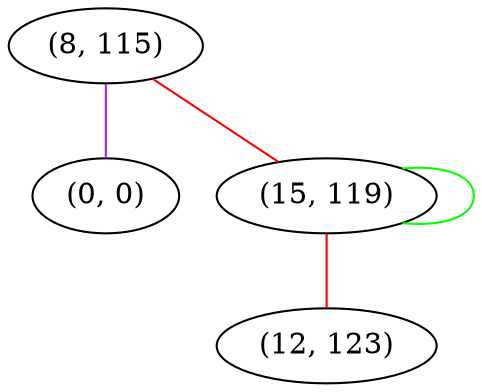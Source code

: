 graph "" {
"(8, 115)";
"(0, 0)";
"(15, 119)";
"(12, 123)";
"(8, 115)" -- "(0, 0)"  [color=purple, key=0, weight=4];
"(8, 115)" -- "(15, 119)"  [color=red, key=0, weight=1];
"(15, 119)" -- "(15, 119)"  [color=green, key=0, weight=2];
"(15, 119)" -- "(12, 123)"  [color=red, key=0, weight=1];
}
